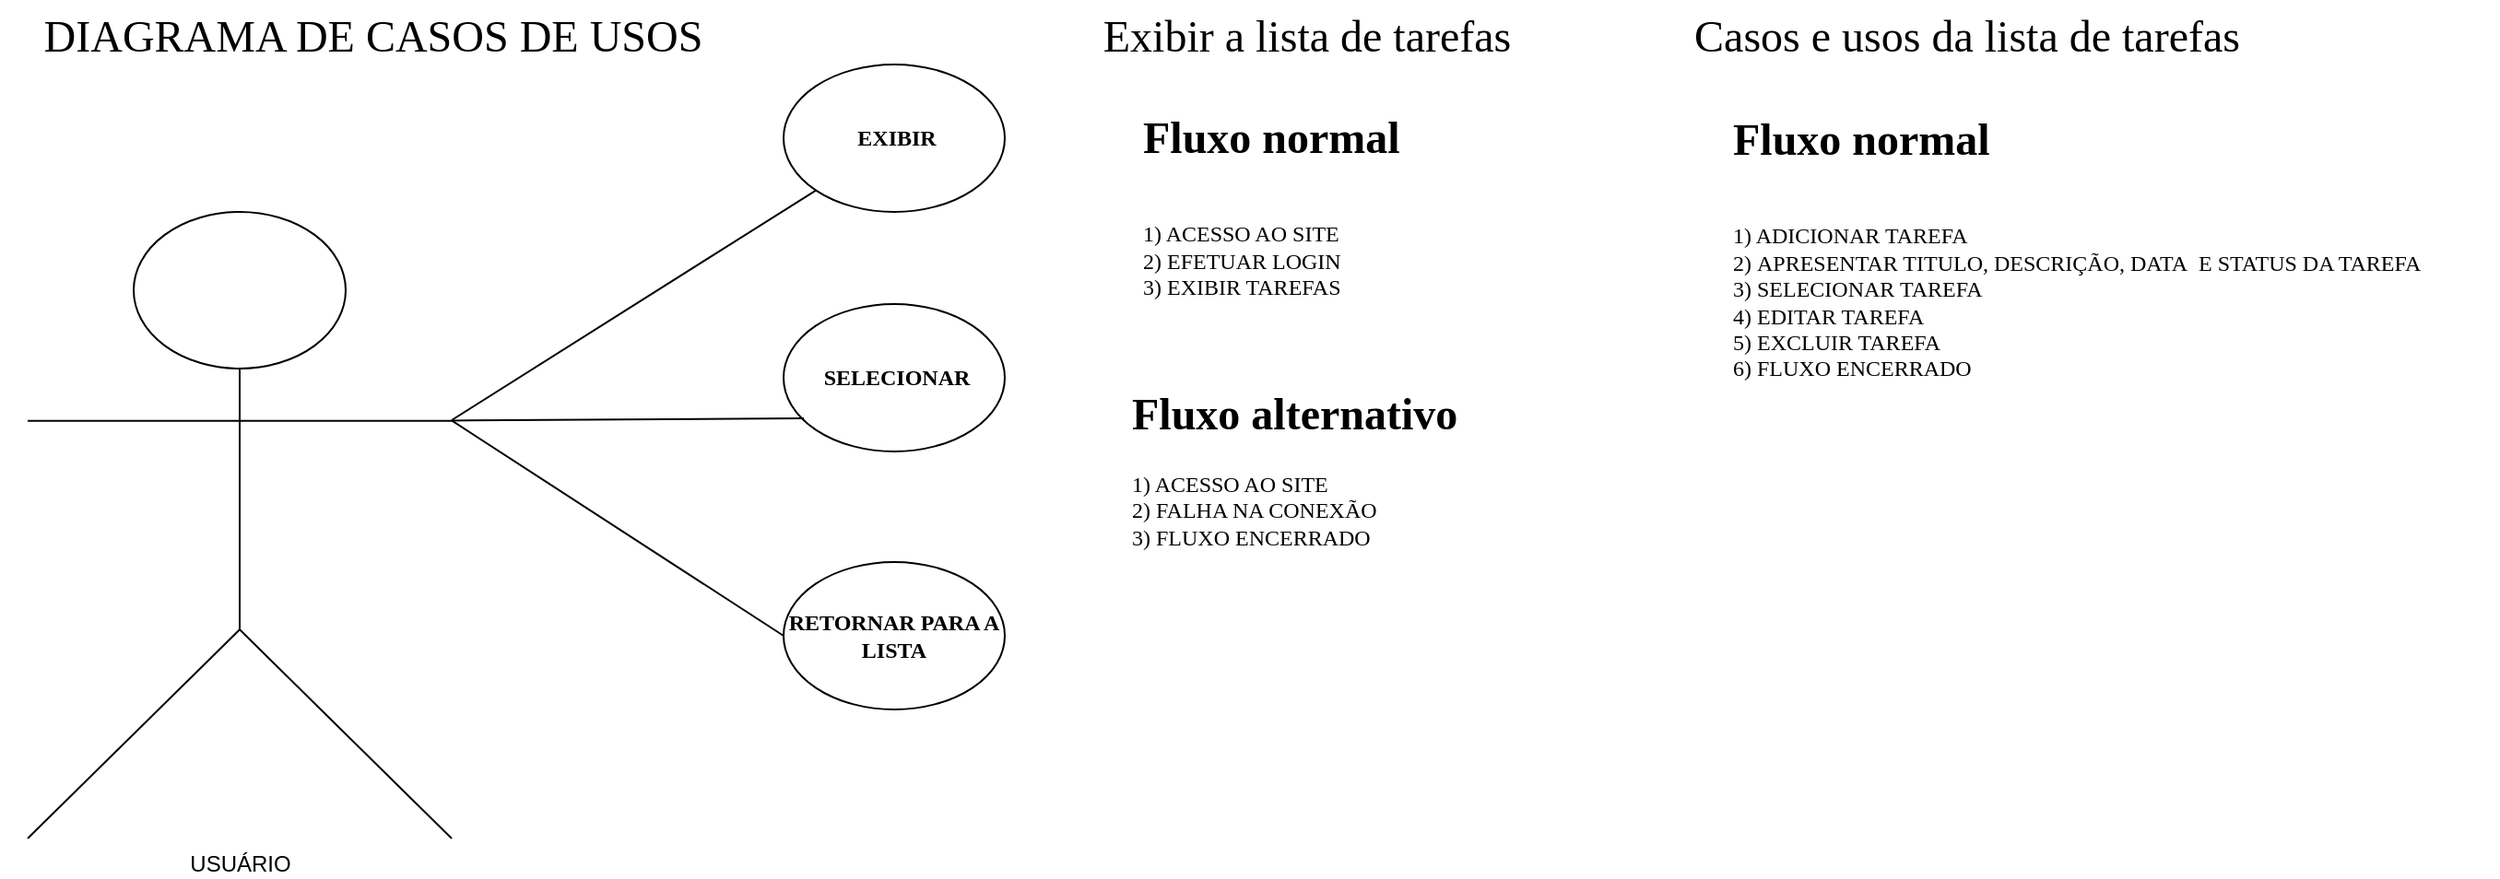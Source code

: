 <mxfile version="21.0.6" type="github">
  <diagram id="wFE0QG_FPsp0jaGvCLVb" name="Page-1">
    <mxGraphModel dx="877" dy="1564" grid="1" gridSize="10" guides="1" tooltips="1" connect="1" arrows="1" fold="1" page="1" pageScale="1" pageWidth="850" pageHeight="1100" math="0" shadow="0">
      <root>
        <mxCell id="0" />
        <mxCell id="1" parent="0" />
        <mxCell id="Og9oae-aGa1iMv5LQP-v-4" value="USUÁRIO" style="shape=umlActor;verticalLabelPosition=bottom;verticalAlign=top;html=1;outlineConnect=0;" parent="1" vertex="1">
          <mxGeometry x="60" y="90" width="230" height="340" as="geometry" />
        </mxCell>
        <mxCell id="Og9oae-aGa1iMv5LQP-v-6" value="&lt;font face=&quot;Times New Roman&quot;&gt;&lt;b&gt;&amp;nbsp; EXIBIR&lt;span style=&quot;white-space: pre;&quot;&gt; &lt;/span&gt;&lt;/b&gt;&lt;/font&gt;" style="ellipse;whiteSpace=wrap;html=1;align=center;" parent="1" vertex="1">
          <mxGeometry x="470" y="10" width="120" height="80" as="geometry" />
        </mxCell>
        <mxCell id="Og9oae-aGa1iMv5LQP-v-7" value="&lt;font face=&quot;Times New Roman&quot;&gt;&lt;b&gt;&amp;nbsp;SELECIONAR&lt;/b&gt;&lt;/font&gt;" style="ellipse;whiteSpace=wrap;html=1;" parent="1" vertex="1">
          <mxGeometry x="470" y="140" width="120" height="80" as="geometry" />
        </mxCell>
        <mxCell id="Og9oae-aGa1iMv5LQP-v-8" value="&lt;font face=&quot;Times New Roman&quot;&gt;&lt;b&gt;RETORNAR PARA A LISTA&lt;/b&gt;&lt;/font&gt;" style="ellipse;whiteSpace=wrap;html=1;" parent="1" vertex="1">
          <mxGeometry x="470" y="280" width="120" height="80" as="geometry" />
        </mxCell>
        <mxCell id="Og9oae-aGa1iMv5LQP-v-10" value="" style="endArrow=none;html=1;rounded=0;exitX=1;exitY=0.333;exitDx=0;exitDy=0;exitPerimeter=0;entryX=0;entryY=1;entryDx=0;entryDy=0;" parent="1" target="Og9oae-aGa1iMv5LQP-v-6" edge="1">
          <mxGeometry width="50" height="50" relative="1" as="geometry">
            <mxPoint x="290" y="203" as="sourcePoint" />
            <mxPoint x="470" y="100" as="targetPoint" />
          </mxGeometry>
        </mxCell>
        <mxCell id="Og9oae-aGa1iMv5LQP-v-13" value="" style="endArrow=none;html=1;rounded=0;exitX=1;exitY=0.333;exitDx=0;exitDy=0;exitPerimeter=0;entryX=0.092;entryY=0.775;entryDx=0;entryDy=0;entryPerimeter=0;" parent="1" source="Og9oae-aGa1iMv5LQP-v-4" target="Og9oae-aGa1iMv5LQP-v-7" edge="1">
          <mxGeometry width="50" height="50" relative="1" as="geometry">
            <mxPoint x="300" y="213" as="sourcePoint" />
            <mxPoint x="498" y="88" as="targetPoint" />
          </mxGeometry>
        </mxCell>
        <mxCell id="Og9oae-aGa1iMv5LQP-v-15" value="" style="endArrow=none;html=1;rounded=0;entryX=0;entryY=0.5;entryDx=0;entryDy=0;exitX=1;exitY=0.333;exitDx=0;exitDy=0;exitPerimeter=0;" parent="1" source="Og9oae-aGa1iMv5LQP-v-4" target="Og9oae-aGa1iMv5LQP-v-8" edge="1">
          <mxGeometry width="50" height="50" relative="1" as="geometry">
            <mxPoint x="300" y="210" as="sourcePoint" />
            <mxPoint x="438" y="220" as="targetPoint" />
          </mxGeometry>
        </mxCell>
        <mxCell id="Og9oae-aGa1iMv5LQP-v-25" value="&lt;font face=&quot;Times New Roman&quot; style=&quot;font-size: 24px;&quot;&gt;Exibir a lista de tarefas&lt;/font&gt;" style="text;html=1;strokeColor=none;fillColor=none;align=center;verticalAlign=middle;whiteSpace=wrap;rounded=0;" parent="1" vertex="1">
          <mxGeometry x="634" y="-25" width="240" height="40" as="geometry" />
        </mxCell>
        <mxCell id="Og9oae-aGa1iMv5LQP-v-27" value="&lt;font style=&quot;font-size: 24px;&quot; face=&quot;Times New Roman&quot;&gt;Casos e usos da lista de tarefas&lt;/font&gt;" style="text;html=1;strokeColor=none;fillColor=none;align=center;verticalAlign=middle;whiteSpace=wrap;rounded=0;" parent="1" vertex="1">
          <mxGeometry x="954" y="-25" width="316" height="40" as="geometry" />
        </mxCell>
        <mxCell id="Og9oae-aGa1iMv5LQP-v-30" value="&lt;font style=&quot;font-size: 24px;&quot; face=&quot;Times New Roman&quot;&gt;DIAGRAMA DE CASOS DE USOS&lt;/font&gt;" style="text;html=1;strokeColor=none;fillColor=none;align=center;verticalAlign=middle;whiteSpace=wrap;rounded=0;" parent="1" vertex="1">
          <mxGeometry x="45" y="-20" width="405" height="30" as="geometry" />
        </mxCell>
        <mxCell id="Fl6Ef7ADgZF6Qhnjqcl2-1" value="&lt;h1&gt;&lt;font face=&quot;Times New Roman&quot;&gt;Fluxo normal&lt;/font&gt;&lt;/h1&gt;&lt;font face=&quot;Times New Roman&quot;&gt;&lt;br style=&quot;border-color: var(--border-color); text-align: center;&quot;&gt;1) ACESSO AO SITE&amp;nbsp;&lt;br&gt;&lt;span style=&quot;text-align: center;&quot;&gt;2) EFETUAR LOGIN&lt;/span&gt;&lt;br style=&quot;border-color: var(--border-color); text-align: center;&quot;&gt;&lt;span style=&quot;text-align: center;&quot;&gt;3) EXIBIR TAREFAS&lt;br&gt;&lt;/span&gt;&lt;/font&gt;&lt;h1&gt;&lt;font face=&quot;Times New Roman&quot;&gt;.&lt;/font&gt;&lt;/h1&gt;" style="text;html=1;strokeColor=none;fillColor=none;spacing=5;spacingTop=-20;whiteSpace=wrap;overflow=hidden;rounded=0;" vertex="1" parent="1">
          <mxGeometry x="660" y="30" width="320" height="120" as="geometry" />
        </mxCell>
        <mxCell id="Fl6Ef7ADgZF6Qhnjqcl2-2" value="&lt;h1&gt;&lt;font face=&quot;Times New Roman&quot;&gt;Fluxo alternativo&lt;/font&gt;&lt;/h1&gt;&lt;font face=&quot;Times New Roman&quot;&gt;1) ACESSO AO SITE&amp;nbsp;&lt;br&gt;2) FALHA NA CONEXÃO&lt;br&gt;3) FLUXO ENCERRADO&lt;/font&gt;" style="text;html=1;strokeColor=none;fillColor=none;spacing=5;spacingTop=-20;whiteSpace=wrap;overflow=hidden;rounded=0;" vertex="1" parent="1">
          <mxGeometry x="654" y="180" width="220" height="120" as="geometry" />
        </mxCell>
        <mxCell id="Fl6Ef7ADgZF6Qhnjqcl2-3" value="&lt;h1&gt;&lt;font face=&quot;Times New Roman&quot;&gt;Fluxo normal&lt;/font&gt;&lt;/h1&gt;&lt;font face=&quot;Times New Roman&quot;&gt;&lt;br style=&quot;border-color: var(--border-color); text-align: center;&quot;&gt;1) ADICIONAR TAREFA&amp;nbsp;&lt;br&gt;2)&amp;nbsp;&lt;/font&gt;&lt;font style=&quot;border-color: var(--border-color);&quot; face=&quot;Times New Roman&quot;&gt;&lt;span style=&quot;border-color: var(--border-color); text-align: center;&quot;&gt;APRESENTAR TITULO, DESCRIÇÃO, DATA&amp;nbsp; E STATUS DA TAREFA&lt;br&gt;3) SELECIONAR TAREFA&lt;br&gt;4) EDITAR TAREFA&lt;br&gt;5) EXCLUIR TAREFA&amp;nbsp;&lt;br&gt;6) FLUXO ENCERRADO&lt;br&gt;&lt;/span&gt;&lt;/font&gt;&lt;h1 style=&quot;border-color: var(--border-color);&quot;&gt;&lt;br style=&quot;border-color: var(--border-color);&quot;&gt;&lt;/h1&gt;&lt;font face=&quot;Times New Roman&quot;&gt;&lt;span style=&quot;text-align: center;&quot;&gt;3)&amp;nbsp;&lt;br&gt;&lt;/span&gt;&lt;/font&gt;" style="text;html=1;strokeColor=none;fillColor=none;spacing=5;spacingTop=-20;whiteSpace=wrap;overflow=hidden;rounded=0;" vertex="1" parent="1">
          <mxGeometry x="980" y="31" width="420" height="159" as="geometry" />
        </mxCell>
      </root>
    </mxGraphModel>
  </diagram>
</mxfile>
